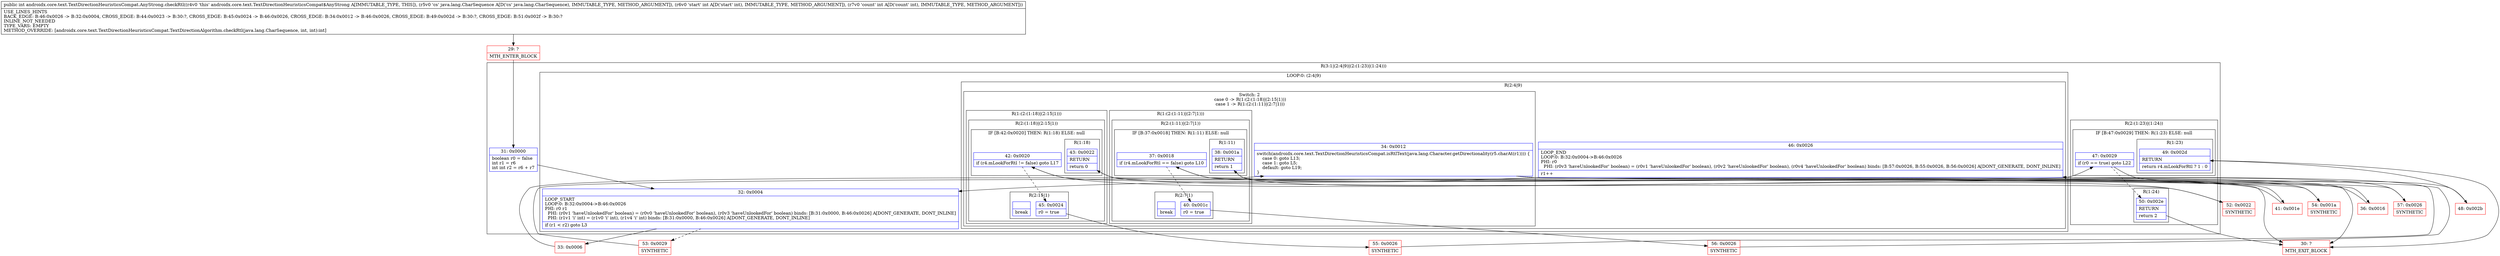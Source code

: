 digraph "CFG forandroidx.core.text.TextDirectionHeuristicsCompat.AnyStrong.checkRtl(Ljava\/lang\/CharSequence;II)I" {
subgraph cluster_Region_982447356 {
label = "R(3:1|(2:4|9)|(2:(1:23)|(1:24)))";
node [shape=record,color=blue];
Node_31 [shape=record,label="{31\:\ 0x0000|boolean r0 = false\lint r1 = r6\lint int r2 = r6 + r7\l}"];
subgraph cluster_LoopRegion_1903034928 {
label = "LOOP:0: (2:4|9)";
node [shape=record,color=blue];
Node_32 [shape=record,label="{32\:\ 0x0004|LOOP_START\lLOOP:0: B:32:0x0004\-\>B:46:0x0026\lPHI: r0 r1 \l  PHI: (r0v1 'haveUnlookedFor' boolean) = (r0v0 'haveUnlookedFor' boolean), (r0v3 'haveUnlookedFor' boolean) binds: [B:31:0x0000, B:46:0x0026] A[DONT_GENERATE, DONT_INLINE]\l  PHI: (r1v1 'i' int) = (r1v0 'i' int), (r1v4 'i' int) binds: [B:31:0x0000, B:46:0x0026] A[DONT_GENERATE, DONT_INLINE]\l|if (r1 \< r2) goto L3\l}"];
subgraph cluster_Region_961889341 {
label = "R(2:4|9)";
node [shape=record,color=blue];
subgraph cluster_SwitchRegion_54308308 {
label = "Switch: 2
 case 0 -> R(1:(2:(1:18)|(2:15|1)))
 case 1 -> R(1:(2:(1:11)|(2:7|1)))";
node [shape=record,color=blue];
Node_34 [shape=record,label="{34\:\ 0x0012|switch(androidx.core.text.TextDirectionHeuristicsCompat.isRtlText(java.lang.Character.getDirectionality(r5.charAt(r1)))) \{\l    case 0: goto L13;\l    case 1: goto L5;\l    default: goto L19;\l\}\l}"];
subgraph cluster_Region_48019456 {
label = "R(1:(2:(1:18)|(2:15|1)))";
node [shape=record,color=blue];
subgraph cluster_Region_205978045 {
label = "R(2:(1:18)|(2:15|1))";
node [shape=record,color=blue];
subgraph cluster_IfRegion_713328841 {
label = "IF [B:42:0x0020] THEN: R(1:18) ELSE: null";
node [shape=record,color=blue];
Node_42 [shape=record,label="{42\:\ 0x0020|if (r4.mLookForRtl != false) goto L17\l}"];
subgraph cluster_Region_2082237366 {
label = "R(1:18)";
node [shape=record,color=blue];
Node_43 [shape=record,label="{43\:\ 0x0022|RETURN\l|return 0\l}"];
}
}
subgraph cluster_Region_334197515 {
label = "R(2:15|1)";
node [shape=record,color=blue];
Node_45 [shape=record,label="{45\:\ 0x0024|r0 = true\l}"];
Node_InsnContainer_459784333 [shape=record,label="{|break\l}"];
}
}
}
subgraph cluster_Region_542595405 {
label = "R(1:(2:(1:11)|(2:7|1)))";
node [shape=record,color=blue];
subgraph cluster_Region_781930318 {
label = "R(2:(1:11)|(2:7|1))";
node [shape=record,color=blue];
subgraph cluster_IfRegion_826654960 {
label = "IF [B:37:0x0018] THEN: R(1:11) ELSE: null";
node [shape=record,color=blue];
Node_37 [shape=record,label="{37\:\ 0x0018|if (r4.mLookForRtl == false) goto L10\l}"];
subgraph cluster_Region_335744509 {
label = "R(1:11)";
node [shape=record,color=blue];
Node_38 [shape=record,label="{38\:\ 0x001a|RETURN\l|return 1\l}"];
}
}
subgraph cluster_Region_2092490094 {
label = "R(2:7|1)";
node [shape=record,color=blue];
Node_40 [shape=record,label="{40\:\ 0x001c|r0 = true\l}"];
Node_InsnContainer_243573505 [shape=record,label="{|break\l}"];
}
}
}
}
Node_46 [shape=record,label="{46\:\ 0x0026|LOOP_END\lLOOP:0: B:32:0x0004\-\>B:46:0x0026\lPHI: r0 \l  PHI: (r0v3 'haveUnlookedFor' boolean) = (r0v1 'haveUnlookedFor' boolean), (r0v2 'haveUnlookedFor' boolean), (r0v4 'haveUnlookedFor' boolean) binds: [B:57:0x0026, B:55:0x0026, B:56:0x0026] A[DONT_GENERATE, DONT_INLINE]\l|r1++\l}"];
}
}
subgraph cluster_Region_2047966368 {
label = "R(2:(1:23)|(1:24))";
node [shape=record,color=blue];
subgraph cluster_IfRegion_1007298649 {
label = "IF [B:47:0x0029] THEN: R(1:23) ELSE: null";
node [shape=record,color=blue];
Node_47 [shape=record,label="{47\:\ 0x0029|if (r0 == true) goto L22\l}"];
subgraph cluster_Region_1699508562 {
label = "R(1:23)";
node [shape=record,color=blue];
Node_49 [shape=record,label="{49\:\ 0x002d|RETURN\l|return r4.mLookForRtl ? 1 : 0\l}"];
}
}
subgraph cluster_Region_1764553955 {
label = "R(1:24)";
node [shape=record,color=blue];
Node_50 [shape=record,label="{50\:\ 0x002e|RETURN\l|return 2\l}"];
}
}
}
Node_29 [shape=record,color=red,label="{29\:\ ?|MTH_ENTER_BLOCK\l}"];
Node_33 [shape=record,color=red,label="{33\:\ 0x0006}"];
Node_36 [shape=record,color=red,label="{36\:\ 0x0016}"];
Node_56 [shape=record,color=red,label="{56\:\ 0x0026|SYNTHETIC\l}"];
Node_54 [shape=record,color=red,label="{54\:\ 0x001a|SYNTHETIC\l}"];
Node_30 [shape=record,color=red,label="{30\:\ ?|MTH_EXIT_BLOCK\l}"];
Node_41 [shape=record,color=red,label="{41\:\ 0x001e}"];
Node_55 [shape=record,color=red,label="{55\:\ 0x0026|SYNTHETIC\l}"];
Node_52 [shape=record,color=red,label="{52\:\ 0x0022|SYNTHETIC\l}"];
Node_57 [shape=record,color=red,label="{57\:\ 0x0026|SYNTHETIC\l}"];
Node_53 [shape=record,color=red,label="{53\:\ 0x0029|SYNTHETIC\l}"];
Node_48 [shape=record,color=red,label="{48\:\ 0x002b}"];
MethodNode[shape=record,label="{public int androidx.core.text.TextDirectionHeuristicsCompat.AnyStrong.checkRtl((r4v0 'this' androidx.core.text.TextDirectionHeuristicsCompat$AnyStrong A[IMMUTABLE_TYPE, THIS]), (r5v0 'cs' java.lang.CharSequence A[D('cs' java.lang.CharSequence), IMMUTABLE_TYPE, METHOD_ARGUMENT]), (r6v0 'start' int A[D('start' int), IMMUTABLE_TYPE, METHOD_ARGUMENT]), (r7v0 'count' int A[D('count' int), IMMUTABLE_TYPE, METHOD_ARGUMENT]))  | USE_LINES_HINTS\lBACK_EDGE: B:46:0x0026 \-\> B:32:0x0004, CROSS_EDGE: B:44:0x0023 \-\> B:30:?, CROSS_EDGE: B:45:0x0024 \-\> B:46:0x0026, CROSS_EDGE: B:34:0x0012 \-\> B:46:0x0026, CROSS_EDGE: B:49:0x002d \-\> B:30:?, CROSS_EDGE: B:51:0x002f \-\> B:30:?\lINLINE_NOT_NEEDED\lTYPE_VARS: EMPTY\lMETHOD_OVERRIDE: [androidx.core.text.TextDirectionHeuristicsCompat.TextDirectionAlgorithm.checkRtl(java.lang.CharSequence, int, int):int]\l}"];
MethodNode -> Node_29;Node_31 -> Node_32;
Node_32 -> Node_33;
Node_32 -> Node_53[style=dashed];
Node_34 -> Node_36;
Node_34 -> Node_41;
Node_34 -> Node_57;
Node_42 -> Node_45[style=dashed];
Node_42 -> Node_52;
Node_43 -> Node_30;
Node_45 -> Node_55;
Node_37 -> Node_40[style=dashed];
Node_37 -> Node_54;
Node_38 -> Node_30;
Node_40 -> Node_56;
Node_46 -> Node_32;
Node_47 -> Node_48;
Node_47 -> Node_50[style=dashed];
Node_49 -> Node_30;
Node_50 -> Node_30;
Node_29 -> Node_31;
Node_33 -> Node_34;
Node_36 -> Node_37;
Node_56 -> Node_46;
Node_54 -> Node_38;
Node_41 -> Node_42;
Node_55 -> Node_46;
Node_52 -> Node_43;
Node_57 -> Node_46;
Node_53 -> Node_47;
Node_48 -> Node_49;
}

